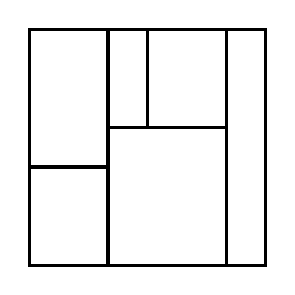 \begin{tikzpicture}[very thick, scale=.5]
    \draw (0,5/2) rectangle (2,6);
    \draw (0,0) rectangle (2,5/2);
    \draw (2,7/2) rectangle (3,6);
    \draw (3,7/2) rectangle (5,6);
    \draw (2,0) rectangle (5,7/2);
    \draw (5,0) rectangle (6,6);
\end{tikzpicture}
